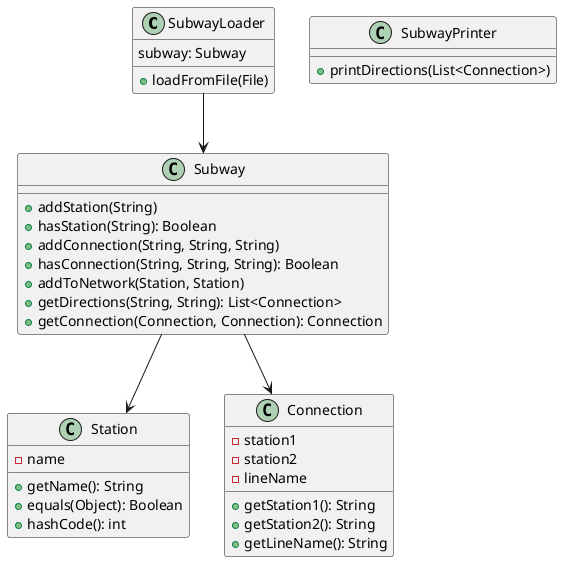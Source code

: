 @startuml

class SubwayLoader {
    subway: Subway
    + loadFromFile(File)
}

class Subway {
    + addStation(String)
    + hasStation(String): Boolean
    + addConnection(String, String, String)
    + hasConnection(String, String, String): Boolean
    + addToNetwork(Station, Station)
    + getDirections(String, String): List<Connection>
    + getConnection(Connection, Connection): Connection
}

class Station {
    - name
    + getName(): String
    + equals(Object): Boolean
    + hashCode(): int
}

class Connection {
    - station1
    - station2
    - lineName
    + getStation1(): String
    + getStation2(): String
    + getLineName(): String
}

class SubwayPrinter {
    + printDirections(List<Connection>)
}

SubwayLoader --> Subway

Subway --> Station
Subway --> Connection

@enduml